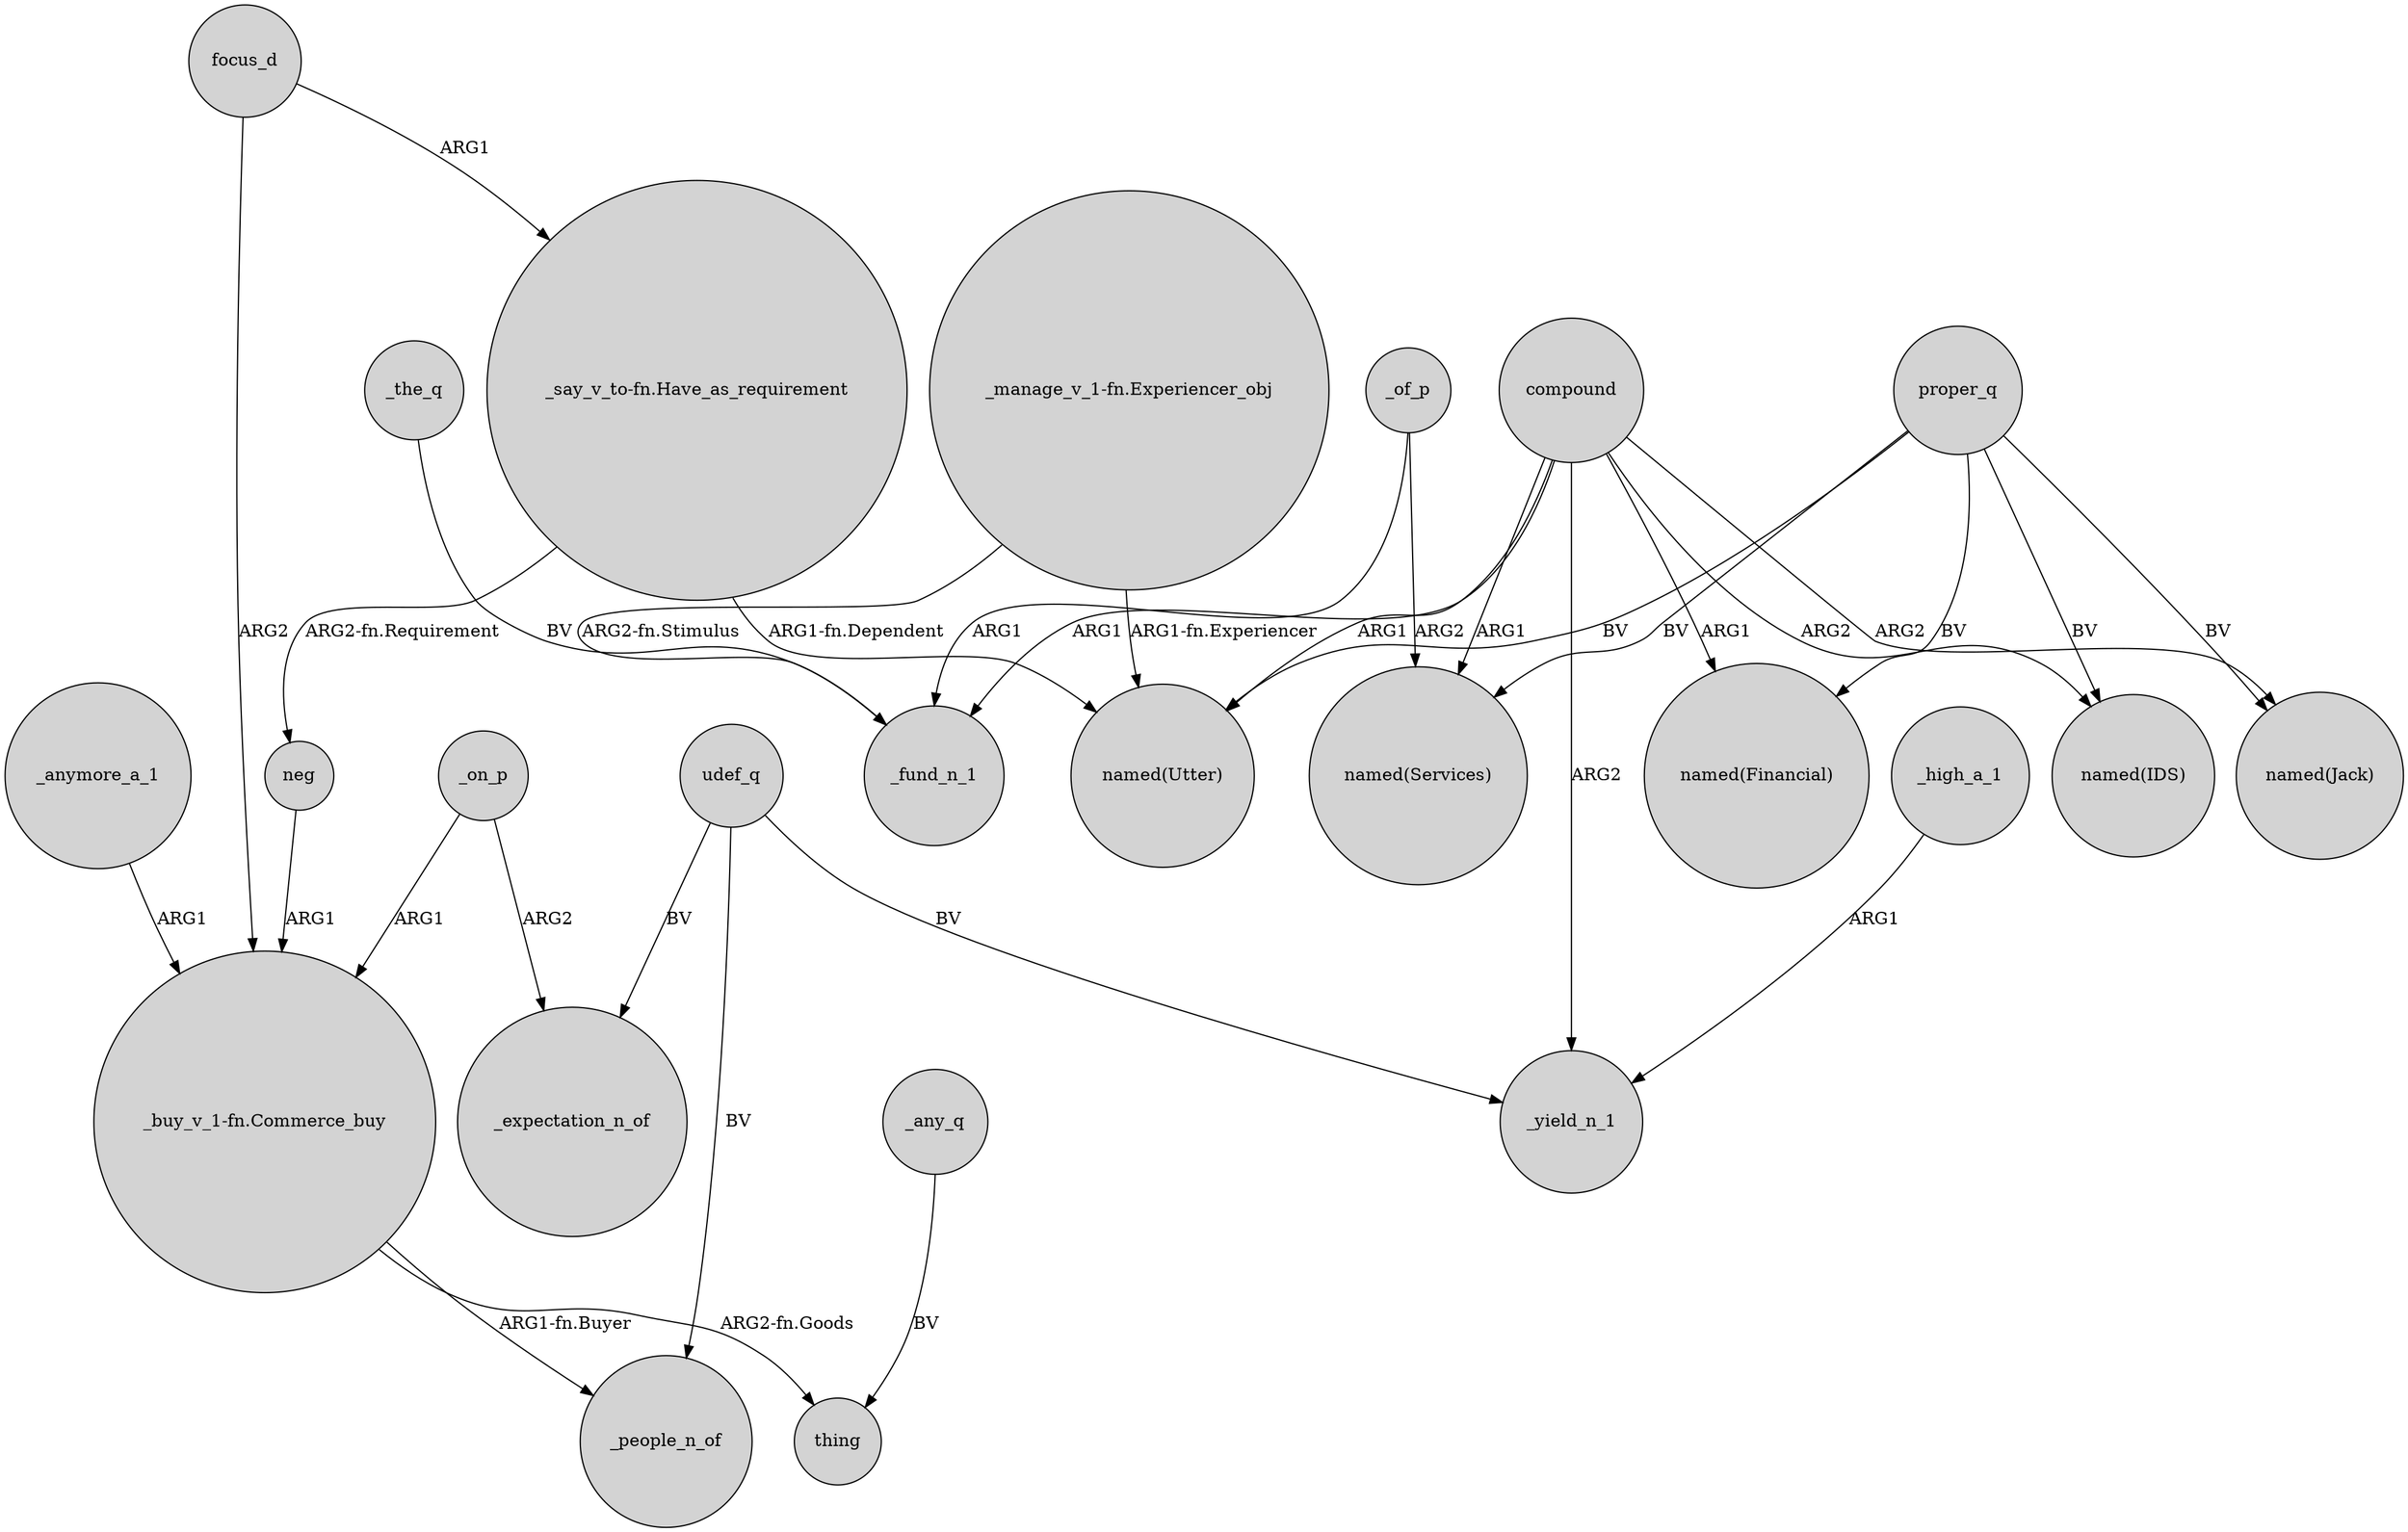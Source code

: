 digraph {
	node [shape=circle style=filled]
	udef_q -> _people_n_of [label=BV]
	proper_q -> "named(Utter)" [label=BV]
	focus_d -> "_buy_v_1-fn.Commerce_buy" [label=ARG2]
	proper_q -> "named(Jack)" [label=BV]
	"_manage_v_1-fn.Experiencer_obj" -> "named(Utter)" [label="ARG1-fn.Experiencer"]
	_the_q -> _fund_n_1 [label=BV]
	neg -> "_buy_v_1-fn.Commerce_buy" [label=ARG1]
	compound -> _yield_n_1 [label=ARG2]
	"_manage_v_1-fn.Experiencer_obj" -> _fund_n_1 [label="ARG2-fn.Stimulus"]
	_any_q -> thing [label=BV]
	focus_d -> "_say_v_to-fn.Have_as_requirement" [label=ARG1]
	compound -> "named(IDS)" [label=ARG2]
	_anymore_a_1 -> "_buy_v_1-fn.Commerce_buy" [label=ARG1]
	compound -> "named(Utter)" [label=ARG1]
	proper_q -> "named(IDS)" [label=BV]
	compound -> "named(Services)" [label=ARG1]
	"_buy_v_1-fn.Commerce_buy" -> _people_n_of [label="ARG1-fn.Buyer"]
	udef_q -> _expectation_n_of [label=BV]
	_on_p -> _expectation_n_of [label=ARG2]
	_of_p -> "named(Services)" [label=ARG2]
	udef_q -> _yield_n_1 [label=BV]
	proper_q -> "named(Financial)" [label=BV]
	_high_a_1 -> _yield_n_1 [label=ARG1]
	compound -> "named(Jack)" [label=ARG2]
	compound -> "named(Financial)" [label=ARG1]
	"_say_v_to-fn.Have_as_requirement" -> "named(Utter)" [label="ARG1-fn.Dependent"]
	"_say_v_to-fn.Have_as_requirement" -> neg [label="ARG2-fn.Requirement"]
	proper_q -> "named(Services)" [label=BV]
	"_buy_v_1-fn.Commerce_buy" -> thing [label="ARG2-fn.Goods"]
	compound -> _fund_n_1 [label=ARG1]
	_on_p -> "_buy_v_1-fn.Commerce_buy" [label=ARG1]
	_of_p -> _fund_n_1 [label=ARG1]
}
